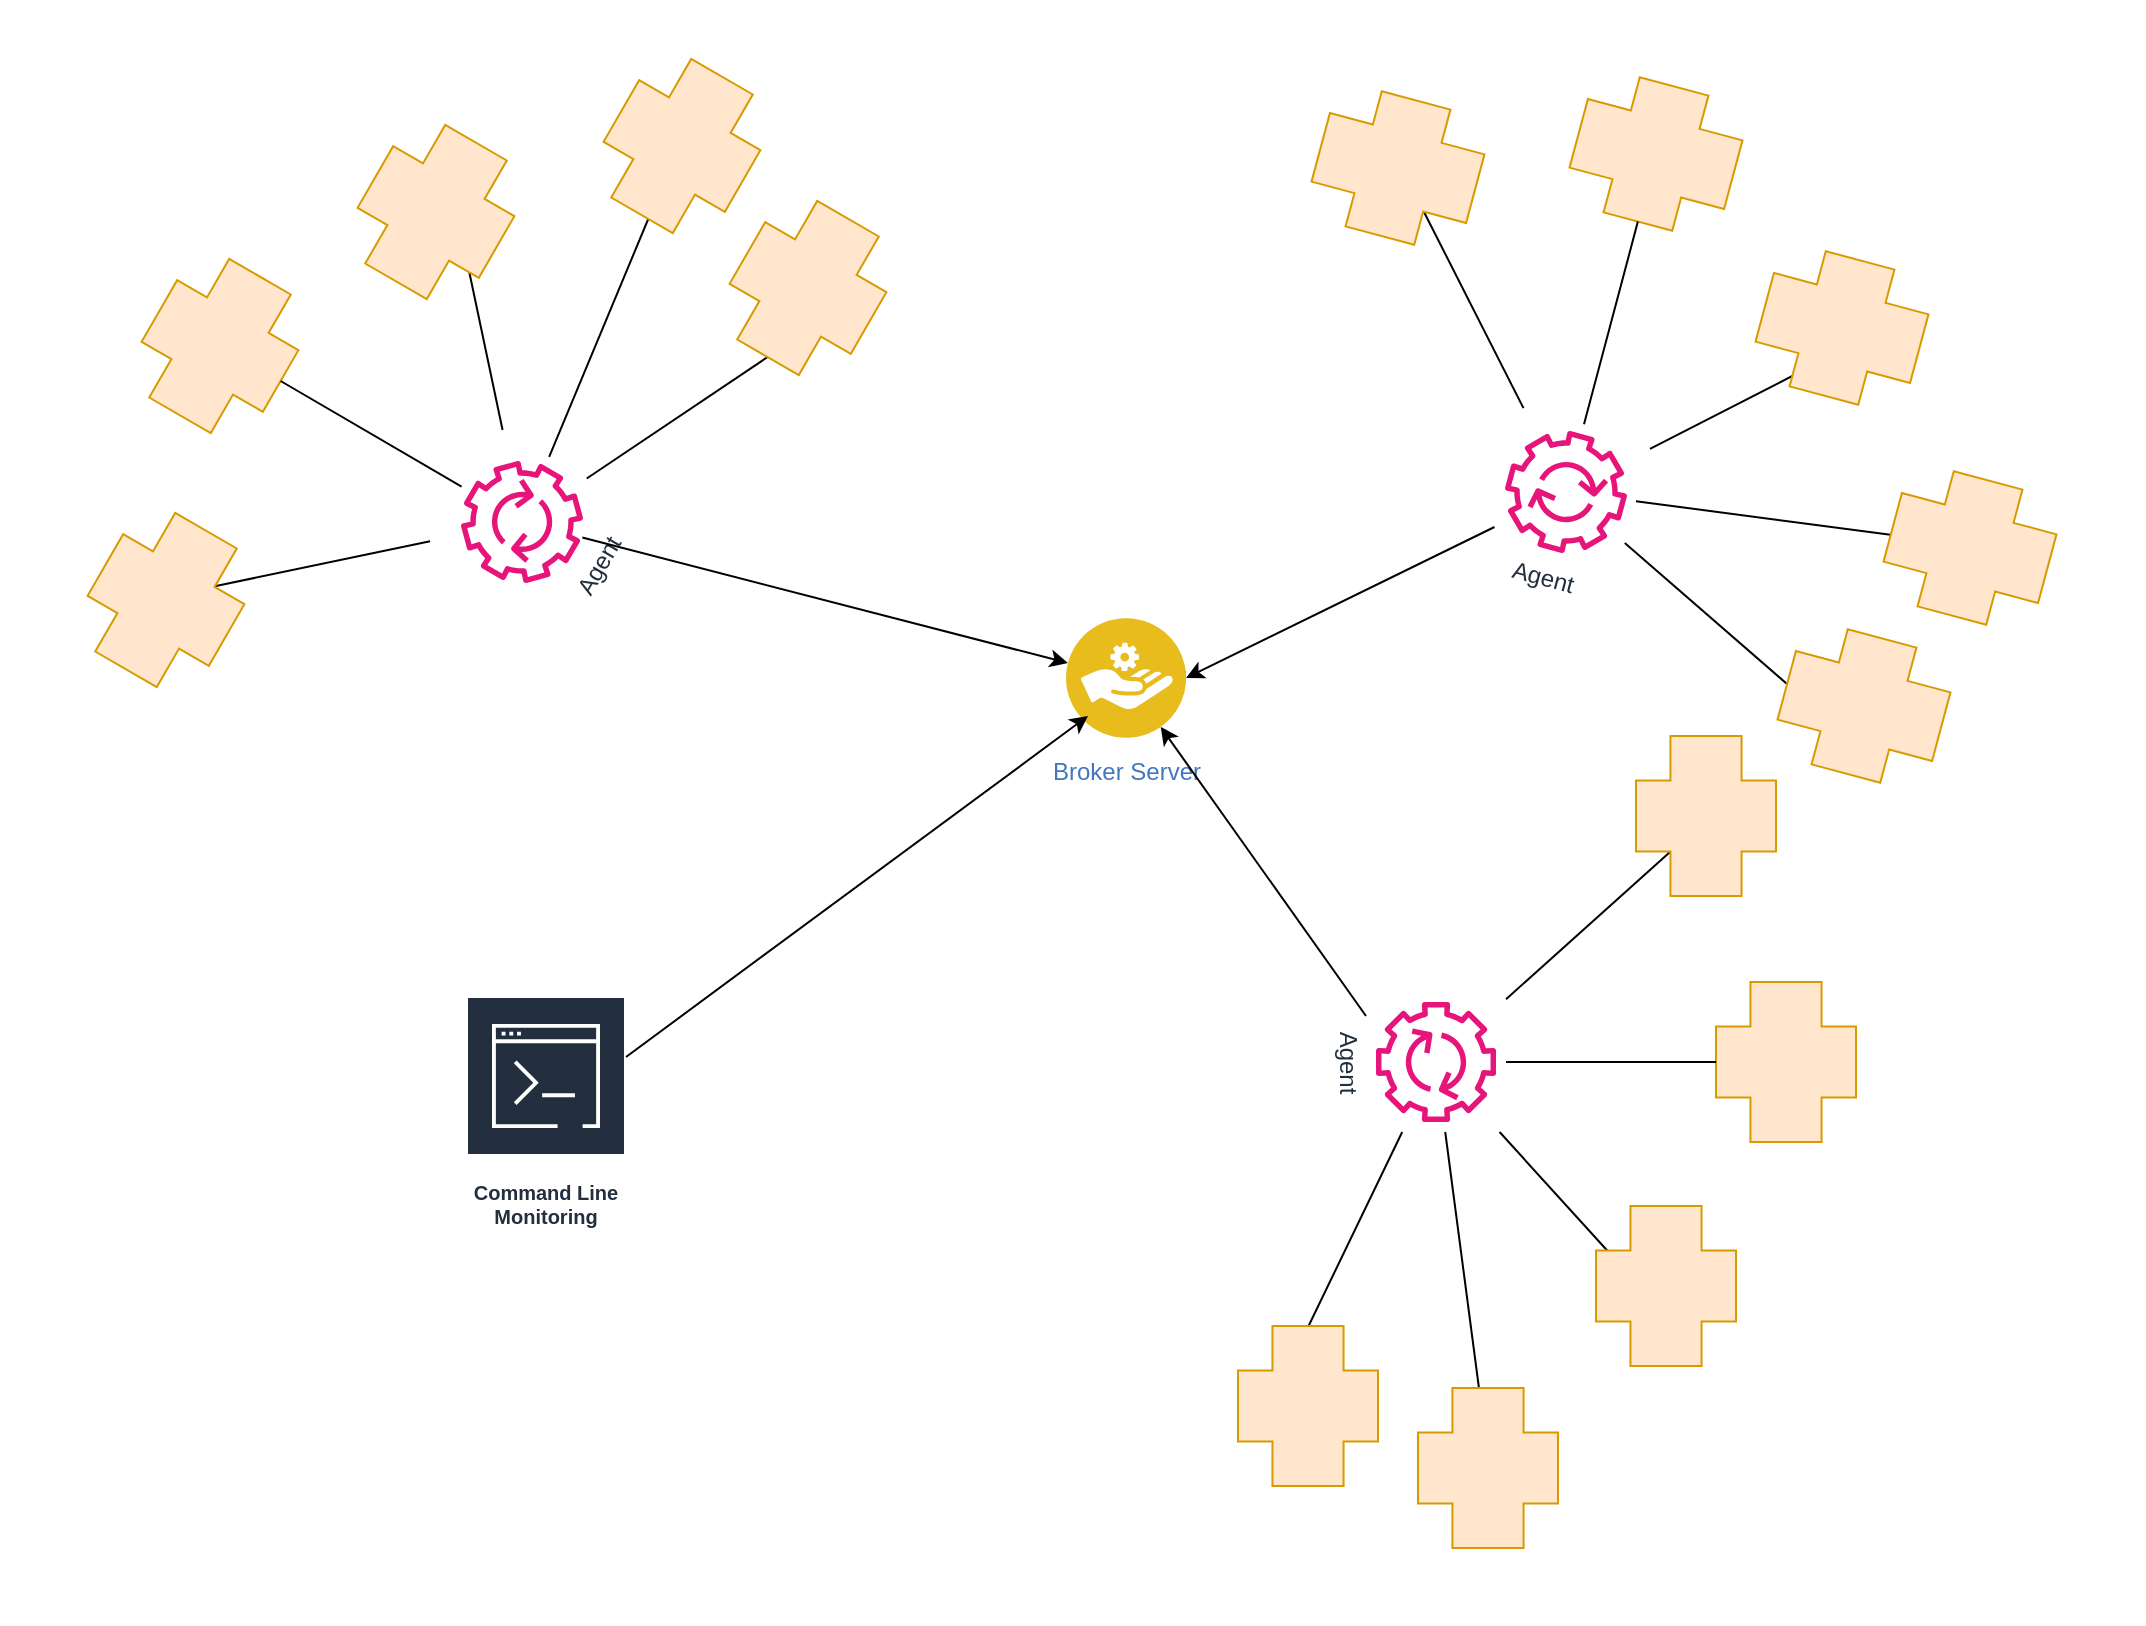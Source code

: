 <mxfile version="23.1.5" type="device">
  <diagram id="l8hXMBHkgcEJcSW0mbfh" name="SpringRemoteShell 기능을 이용한 어뎁터 모니터링">
    <mxGraphModel dx="1434" dy="1663" grid="1" gridSize="10" guides="1" tooltips="1" connect="1" arrows="1" fold="1" page="1" pageScale="1" pageWidth="1169" pageHeight="827" math="0" shadow="0">
      <root>
        <mxCell id="0" />
        <mxCell id="1" parent="0" />
        <mxCell id="ze45pgXB7IgnFqlJJoJw-29" value="" style="endArrow=classic;html=1;rounded=0;entryX=1;entryY=0.5;entryDx=0;entryDy=0;" edge="1" parent="1" source="ze45pgXB7IgnFqlJJoJw-1" target="ze45pgXB7IgnFqlJJoJw-27">
          <mxGeometry width="50" height="50" relative="1" as="geometry">
            <mxPoint x="865" y="420" as="sourcePoint" />
            <mxPoint x="915" y="370" as="targetPoint" />
          </mxGeometry>
        </mxCell>
        <mxCell id="ze45pgXB7IgnFqlJJoJw-42" value="" style="group" vertex="1" connectable="0" parent="1">
          <mxGeometry x="710" y="30" width="405" height="310" as="geometry" />
        </mxCell>
        <mxCell id="ze45pgXB7IgnFqlJJoJw-55" value="" style="group;rotation=15;" vertex="1" connectable="0" parent="ze45pgXB7IgnFqlJJoJw-42">
          <mxGeometry width="405" height="310" as="geometry" />
        </mxCell>
        <mxCell id="8--HhbSZYtI3ddgJnD71-26" style="edgeStyle=none;rounded=0;orthogonalLoop=1;jettySize=auto;html=1;sourcePerimeterSpacing=5;endArrow=none;endFill=0;targetPerimeterSpacing=5;" parent="ze45pgXB7IgnFqlJJoJw-55" source="ze45pgXB7IgnFqlJJoJw-1" edge="1">
          <mxGeometry relative="1" as="geometry">
            <mxPoint x="132" y="167" as="sourcePoint" />
            <mxPoint x="79" y="58" as="targetPoint" />
          </mxGeometry>
        </mxCell>
        <mxCell id="8--HhbSZYtI3ddgJnD71-28" style="edgeStyle=none;rounded=0;orthogonalLoop=1;jettySize=auto;html=1;sourcePerimeterSpacing=5;endArrow=none;endFill=0;targetPerimeterSpacing=5;" parent="ze45pgXB7IgnFqlJJoJw-55" source="ze45pgXB7IgnFqlJJoJw-1" edge="1">
          <mxGeometry relative="1" as="geometry">
            <mxPoint x="184" y="183" as="sourcePoint" />
            <mxPoint x="267" y="138" as="targetPoint" />
          </mxGeometry>
        </mxCell>
        <mxCell id="8--HhbSZYtI3ddgJnD71-29" style="edgeStyle=none;rounded=0;orthogonalLoop=1;jettySize=auto;html=1;sourcePerimeterSpacing=5;endArrow=none;endFill=0;targetPerimeterSpacing=5;" parent="ze45pgXB7IgnFqlJJoJw-55" source="ze45pgXB7IgnFqlJJoJw-1" edge="1">
          <mxGeometry relative="1" as="geometry">
            <mxPoint x="178" y="205" as="sourcePoint" />
            <mxPoint x="317" y="220" as="targetPoint" />
          </mxGeometry>
        </mxCell>
        <mxCell id="8--HhbSZYtI3ddgJnD71-30" style="edgeStyle=none;rounded=0;orthogonalLoop=1;jettySize=auto;html=1;sourcePerimeterSpacing=5;endArrow=none;endFill=0;targetPerimeterSpacing=5;" parent="ze45pgXB7IgnFqlJJoJw-55" source="ze45pgXB7IgnFqlJJoJw-1" edge="1">
          <mxGeometry relative="1" as="geometry">
            <mxPoint x="174" y="222" as="sourcePoint" />
            <mxPoint x="272" y="304" as="targetPoint" />
          </mxGeometry>
        </mxCell>
        <mxCell id="ze45pgXB7IgnFqlJJoJw-1" value="Agent" style="sketch=0;outlineConnect=0;fontColor=#232F3E;gradientColor=none;fillColor=#E7157B;strokeColor=none;dashed=0;verticalLabelPosition=bottom;verticalAlign=top;align=center;html=1;fontSize=12;fontStyle=0;aspect=fixed;pointerEvents=1;shape=mxgraph.aws4.automation;rotation=15;" vertex="1" parent="ze45pgXB7IgnFqlJJoJw-55">
          <mxGeometry x="120" y="168" width="60" height="60" as="geometry" />
        </mxCell>
        <mxCell id="ze45pgXB7IgnFqlJJoJw-3" value="" style="shape=cross;whiteSpace=wrap;html=1;size=0.508;fillColor=#ffe6cc;strokeColor=#d79b00;rotation=15;" vertex="1" parent="ze45pgXB7IgnFqlJJoJw-55">
          <mxGeometry x="26" y="1" width="80" height="70" as="geometry" />
        </mxCell>
        <mxCell id="ze45pgXB7IgnFqlJJoJw-5" value="" style="shape=cross;whiteSpace=wrap;html=1;size=0.508;fillColor=#ffe6cc;strokeColor=#d79b00;rotation=15;" vertex="1" parent="ze45pgXB7IgnFqlJJoJw-55">
          <mxGeometry x="155" y="-6" width="80" height="70" as="geometry" />
        </mxCell>
        <mxCell id="ze45pgXB7IgnFqlJJoJw-6" value="" style="shape=cross;whiteSpace=wrap;html=1;size=0.508;fillColor=#ffe6cc;strokeColor=#d79b00;rotation=15;" vertex="1" parent="ze45pgXB7IgnFqlJJoJw-55">
          <mxGeometry x="248" y="81" width="80" height="70" as="geometry" />
        </mxCell>
        <mxCell id="ze45pgXB7IgnFqlJJoJw-7" value="" style="shape=cross;whiteSpace=wrap;html=1;size=0.508;fillColor=#ffe6cc;strokeColor=#d79b00;rotation=15;" vertex="1" parent="ze45pgXB7IgnFqlJJoJw-55">
          <mxGeometry x="312" y="191" width="80" height="70" as="geometry" />
        </mxCell>
        <mxCell id="ze45pgXB7IgnFqlJJoJw-8" value="" style="shape=cross;whiteSpace=wrap;html=1;size=0.508;fillColor=#ffe6cc;strokeColor=#d79b00;rotation=15;" vertex="1" parent="ze45pgXB7IgnFqlJJoJw-55">
          <mxGeometry x="259" y="270" width="80" height="70" as="geometry" />
        </mxCell>
        <mxCell id="ze45pgXB7IgnFqlJJoJw-11" style="edgeStyle=none;rounded=0;orthogonalLoop=1;jettySize=auto;html=1;sourcePerimeterSpacing=5;endArrow=none;endFill=0;targetPerimeterSpacing=5;entryX=0.5;entryY=1;entryDx=0;entryDy=0;entryPerimeter=0;" edge="1" parent="ze45pgXB7IgnFqlJJoJw-55" source="ze45pgXB7IgnFqlJJoJw-1" target="ze45pgXB7IgnFqlJJoJw-5">
          <mxGeometry relative="1" as="geometry">
            <mxPoint x="199" y="188" as="sourcePoint" />
            <mxPoint x="274" y="150" as="targetPoint" />
          </mxGeometry>
        </mxCell>
        <mxCell id="ze45pgXB7IgnFqlJJoJw-43" value="" style="group;rotation=-60;" vertex="1" connectable="0" parent="1">
          <mxGeometry x="110" y="80" width="405" height="310" as="geometry" />
        </mxCell>
        <mxCell id="ze45pgXB7IgnFqlJJoJw-44" style="edgeStyle=none;rounded=0;orthogonalLoop=1;jettySize=auto;html=1;sourcePerimeterSpacing=5;endArrow=none;endFill=0;targetPerimeterSpacing=5;" edge="1" parent="ze45pgXB7IgnFqlJJoJw-43" source="ze45pgXB7IgnFqlJJoJw-48">
          <mxGeometry relative="1" as="geometry">
            <mxPoint x="194" y="172" as="sourcePoint" />
            <mxPoint x="75" y="195" as="targetPoint" />
          </mxGeometry>
        </mxCell>
        <mxCell id="ze45pgXB7IgnFqlJJoJw-45" style="edgeStyle=none;rounded=0;orthogonalLoop=1;jettySize=auto;html=1;sourcePerimeterSpacing=5;endArrow=none;endFill=0;targetPerimeterSpacing=5;" edge="1" parent="ze45pgXB7IgnFqlJJoJw-43" source="ze45pgXB7IgnFqlJJoJw-48">
          <mxGeometry relative="1" as="geometry">
            <mxPoint x="222" y="126" as="sourcePoint" />
            <mxPoint x="201" y="35" as="targetPoint" />
          </mxGeometry>
        </mxCell>
        <mxCell id="ze45pgXB7IgnFqlJJoJw-46" style="edgeStyle=none;rounded=0;orthogonalLoop=1;jettySize=auto;html=1;sourcePerimeterSpacing=5;endArrow=none;endFill=0;targetPerimeterSpacing=5;" edge="1" parent="ze45pgXB7IgnFqlJJoJw-43" source="ze45pgXB7IgnFqlJJoJw-48">
          <mxGeometry relative="1" as="geometry">
            <mxPoint x="243" y="138" as="sourcePoint" />
            <mxPoint x="293" y="7" as="targetPoint" />
          </mxGeometry>
        </mxCell>
        <mxCell id="ze45pgXB7IgnFqlJJoJw-47" style="edgeStyle=none;rounded=0;orthogonalLoop=1;jettySize=auto;html=1;sourcePerimeterSpacing=5;endArrow=none;endFill=0;targetPerimeterSpacing=5;" edge="1" parent="ze45pgXB7IgnFqlJJoJw-43" source="ze45pgXB7IgnFqlJJoJw-48">
          <mxGeometry relative="1" as="geometry">
            <mxPoint x="258" y="146" as="sourcePoint" />
            <mxPoint x="362" y="73" as="targetPoint" />
          </mxGeometry>
        </mxCell>
        <mxCell id="ze45pgXB7IgnFqlJJoJw-48" value="Agent" style="sketch=0;outlineConnect=0;fontColor=#232F3E;gradientColor=none;fillColor=#E7157B;strokeColor=none;dashed=0;verticalLabelPosition=bottom;verticalAlign=top;align=center;html=1;fontSize=12;fontStyle=0;aspect=fixed;pointerEvents=1;shape=mxgraph.aws4.automation;rotation=-60;" vertex="1" parent="ze45pgXB7IgnFqlJJoJw-43">
          <mxGeometry x="198" y="133" width="60" height="60" as="geometry" />
        </mxCell>
        <mxCell id="ze45pgXB7IgnFqlJJoJw-49" value="" style="shape=cross;whiteSpace=wrap;html=1;size=0.508;fillColor=#ffe6cc;strokeColor=#d79b00;rotation=-60;" vertex="1" parent="ze45pgXB7IgnFqlJJoJw-43">
          <mxGeometry x="10" y="167" width="80" height="70" as="geometry" />
        </mxCell>
        <mxCell id="ze45pgXB7IgnFqlJJoJw-50" value="" style="shape=cross;whiteSpace=wrap;html=1;size=0.508;fillColor=#ffe6cc;strokeColor=#d79b00;rotation=-60;" vertex="1" parent="ze45pgXB7IgnFqlJJoJw-43">
          <mxGeometry x="37" y="40" width="80" height="70" as="geometry" />
        </mxCell>
        <mxCell id="ze45pgXB7IgnFqlJJoJw-51" value="" style="shape=cross;whiteSpace=wrap;html=1;size=0.508;fillColor=#ffe6cc;strokeColor=#d79b00;rotation=-60;" vertex="1" parent="ze45pgXB7IgnFqlJJoJw-43">
          <mxGeometry x="145" y="-27" width="80" height="70" as="geometry" />
        </mxCell>
        <mxCell id="ze45pgXB7IgnFqlJJoJw-52" value="" style="shape=cross;whiteSpace=wrap;html=1;size=0.508;fillColor=#ffe6cc;strokeColor=#d79b00;rotation=-60;" vertex="1" parent="ze45pgXB7IgnFqlJJoJw-43">
          <mxGeometry x="268" y="-60" width="80" height="70" as="geometry" />
        </mxCell>
        <mxCell id="ze45pgXB7IgnFqlJJoJw-53" value="" style="shape=cross;whiteSpace=wrap;html=1;size=0.508;fillColor=#ffe6cc;strokeColor=#d79b00;rotation=-60;" vertex="1" parent="ze45pgXB7IgnFqlJJoJw-43">
          <mxGeometry x="331" y="11" width="80" height="70" as="geometry" />
        </mxCell>
        <mxCell id="ze45pgXB7IgnFqlJJoJw-54" style="edgeStyle=none;rounded=0;orthogonalLoop=1;jettySize=auto;html=1;sourcePerimeterSpacing=5;endArrow=none;endFill=0;targetPerimeterSpacing=5;entryX=0.5;entryY=1;entryDx=0;entryDy=0;entryPerimeter=0;" edge="1" parent="ze45pgXB7IgnFqlJJoJw-43" source="ze45pgXB7IgnFqlJJoJw-48" target="ze45pgXB7IgnFqlJJoJw-50">
          <mxGeometry relative="1" as="geometry">
            <mxPoint x="232" y="113" as="sourcePoint" />
            <mxPoint x="214" y="31" as="targetPoint" />
          </mxGeometry>
        </mxCell>
        <mxCell id="ze45pgXB7IgnFqlJJoJw-56" value="" style="endArrow=classic;html=1;rounded=0;" edge="1" parent="1" source="ze45pgXB7IgnFqlJJoJw-27">
          <mxGeometry width="50" height="50" relative="1" as="geometry">
            <mxPoint x="835" y="260" as="sourcePoint" />
            <mxPoint x="650" y="320" as="targetPoint" />
          </mxGeometry>
        </mxCell>
        <mxCell id="ze45pgXB7IgnFqlJJoJw-57" value="" style="endArrow=classic;html=1;rounded=0;" edge="1" parent="1" source="ze45pgXB7IgnFqlJJoJw-48" target="ze45pgXB7IgnFqlJJoJw-27">
          <mxGeometry width="50" height="50" relative="1" as="geometry">
            <mxPoint x="368" y="250" as="sourcePoint" />
            <mxPoint x="650" y="320" as="targetPoint" />
          </mxGeometry>
        </mxCell>
        <mxCell id="ze45pgXB7IgnFqlJJoJw-27" value="Broker Server" style="image;aspect=fixed;perimeter=ellipsePerimeter;html=1;align=center;shadow=0;dashed=0;fontColor=#4277BB;labelBackgroundColor=default;fontSize=12;spacingTop=3;image=img/lib/ibm/applications/service_broker.svg;" vertex="1" parent="1">
          <mxGeometry x="610" y="291" width="60" height="60" as="geometry" />
        </mxCell>
        <mxCell id="ze45pgXB7IgnFqlJJoJw-58" value="Command Line Monitoring" style="sketch=0;outlineConnect=0;fontColor=#232F3E;gradientColor=none;strokeColor=#ffffff;fillColor=#232F3E;dashed=0;verticalLabelPosition=middle;verticalAlign=bottom;align=center;html=1;whiteSpace=wrap;fontSize=10;fontStyle=1;spacing=3;shape=mxgraph.aws4.productIcon;prIcon=mxgraph.aws4.command_line_interface;" vertex="1" parent="1">
          <mxGeometry x="310" y="480" width="80" height="120" as="geometry" />
        </mxCell>
        <mxCell id="ze45pgXB7IgnFqlJJoJw-59" value="" style="endArrow=classic;html=1;rounded=0;" edge="1" parent="1" source="ze45pgXB7IgnFqlJJoJw-58">
          <mxGeometry width="50" height="50" relative="1" as="geometry">
            <mxPoint x="378" y="278" as="sourcePoint" />
            <mxPoint x="621" y="340" as="targetPoint" />
          </mxGeometry>
        </mxCell>
        <mxCell id="ze45pgXB7IgnFqlJJoJw-72" value="" style="group;rotation=75;" vertex="1" connectable="0" parent="1">
          <mxGeometry x="650.004" y="380.0" width="381.391" height="364.32" as="geometry" />
        </mxCell>
        <mxCell id="ze45pgXB7IgnFqlJJoJw-61" style="edgeStyle=none;rounded=0;orthogonalLoop=1;jettySize=auto;html=1;sourcePerimeterSpacing=5;endArrow=none;endFill=0;targetPerimeterSpacing=5;" edge="1" parent="ze45pgXB7IgnFqlJJoJw-72" source="ze45pgXB7IgnFqlJJoJw-65">
          <mxGeometry relative="1" as="geometry">
            <mxPoint x="171" y="108" as="sourcePoint" />
            <mxPoint x="262" y="28" as="targetPoint" />
          </mxGeometry>
        </mxCell>
        <mxCell id="ze45pgXB7IgnFqlJJoJw-62" style="edgeStyle=none;rounded=0;orthogonalLoop=1;jettySize=auto;html=1;sourcePerimeterSpacing=5;endArrow=none;endFill=0;targetPerimeterSpacing=5;" edge="1" parent="ze45pgXB7IgnFqlJJoJw-72" source="ze45pgXB7IgnFqlJJoJw-65">
          <mxGeometry relative="1" as="geometry">
            <mxPoint x="169" y="162" as="sourcePoint" />
            <mxPoint x="234" y="231" as="targetPoint" />
          </mxGeometry>
        </mxCell>
        <mxCell id="ze45pgXB7IgnFqlJJoJw-63" style="edgeStyle=none;rounded=0;orthogonalLoop=1;jettySize=auto;html=1;sourcePerimeterSpacing=5;endArrow=none;endFill=0;targetPerimeterSpacing=5;" edge="1" parent="ze45pgXB7IgnFqlJJoJw-72" source="ze45pgXB7IgnFqlJJoJw-65">
          <mxGeometry relative="1" as="geometry">
            <mxPoint x="146" y="162" as="sourcePoint" />
            <mxPoint x="167" y="300" as="targetPoint" />
          </mxGeometry>
        </mxCell>
        <mxCell id="ze45pgXB7IgnFqlJJoJw-64" style="edgeStyle=none;rounded=0;orthogonalLoop=1;jettySize=auto;html=1;sourcePerimeterSpacing=5;endArrow=none;endFill=0;targetPerimeterSpacing=5;" edge="1" parent="ze45pgXB7IgnFqlJJoJw-72" source="ze45pgXB7IgnFqlJJoJw-65">
          <mxGeometry relative="1" as="geometry">
            <mxPoint x="129" y="163" as="sourcePoint" />
            <mxPoint x="75" y="278" as="targetPoint" />
          </mxGeometry>
        </mxCell>
        <mxCell id="ze45pgXB7IgnFqlJJoJw-65" value="Agent" style="sketch=0;outlineConnect=0;fontColor=#232F3E;gradientColor=none;fillColor=#E7157B;strokeColor=none;dashed=0;verticalLabelPosition=bottom;verticalAlign=top;align=center;html=1;fontSize=12;fontStyle=0;aspect=fixed;pointerEvents=1;shape=mxgraph.aws4.automation;rotation=90;" vertex="1" parent="ze45pgXB7IgnFqlJJoJw-72">
          <mxGeometry x="115" y="103" width="60" height="60" as="geometry" />
        </mxCell>
        <mxCell id="ze45pgXB7IgnFqlJJoJw-66" value="" style="shape=cross;whiteSpace=wrap;html=1;size=0.508;fillColor=#ffe6cc;strokeColor=#d79b00;rotation=90;" vertex="1" parent="ze45pgXB7IgnFqlJJoJw-72">
          <mxGeometry x="240" y="-25" width="80" height="70" as="geometry" />
        </mxCell>
        <mxCell id="ze45pgXB7IgnFqlJJoJw-67" value="" style="shape=cross;whiteSpace=wrap;html=1;size=0.508;fillColor=#ffe6cc;strokeColor=#d79b00;rotation=90;" vertex="1" parent="ze45pgXB7IgnFqlJJoJw-72">
          <mxGeometry x="280" y="98" width="80" height="70" as="geometry" />
        </mxCell>
        <mxCell id="ze45pgXB7IgnFqlJJoJw-68" value="" style="shape=cross;whiteSpace=wrap;html=1;size=0.508;fillColor=#ffe6cc;strokeColor=#d79b00;rotation=90;" vertex="1" parent="ze45pgXB7IgnFqlJJoJw-72">
          <mxGeometry x="220" y="210" width="80" height="70" as="geometry" />
        </mxCell>
        <mxCell id="ze45pgXB7IgnFqlJJoJw-69" value="" style="shape=cross;whiteSpace=wrap;html=1;size=0.508;fillColor=#ffe6cc;strokeColor=#d79b00;rotation=90;" vertex="1" parent="ze45pgXB7IgnFqlJJoJw-72">
          <mxGeometry x="131" y="301" width="80" height="70" as="geometry" />
        </mxCell>
        <mxCell id="ze45pgXB7IgnFqlJJoJw-70" value="" style="shape=cross;whiteSpace=wrap;html=1;size=0.508;fillColor=#ffe6cc;strokeColor=#d79b00;rotation=90;" vertex="1" parent="ze45pgXB7IgnFqlJJoJw-72">
          <mxGeometry x="41" y="270" width="80" height="70" as="geometry" />
        </mxCell>
        <mxCell id="ze45pgXB7IgnFqlJJoJw-71" style="edgeStyle=none;rounded=0;orthogonalLoop=1;jettySize=auto;html=1;sourcePerimeterSpacing=5;endArrow=none;endFill=0;targetPerimeterSpacing=5;entryX=0.5;entryY=1;entryDx=0;entryDy=0;entryPerimeter=0;" edge="1" parent="ze45pgXB7IgnFqlJJoJw-72" source="ze45pgXB7IgnFqlJJoJw-65" target="ze45pgXB7IgnFqlJJoJw-67">
          <mxGeometry relative="1" as="geometry">
            <mxPoint x="168" y="178" as="sourcePoint" />
            <mxPoint x="224" y="241" as="targetPoint" />
          </mxGeometry>
        </mxCell>
        <mxCell id="ze45pgXB7IgnFqlJJoJw-73" value="" style="endArrow=classic;html=1;rounded=0;" edge="1" parent="1" target="ze45pgXB7IgnFqlJJoJw-27">
          <mxGeometry width="50" height="50" relative="1" as="geometry">
            <mxPoint x="760" y="490" as="sourcePoint" />
            <mxPoint x="680" y="331" as="targetPoint" />
          </mxGeometry>
        </mxCell>
      </root>
    </mxGraphModel>
  </diagram>
</mxfile>
